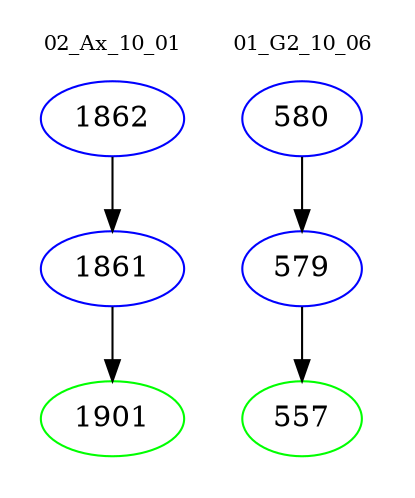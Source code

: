 digraph{
subgraph cluster_0 {
color = white
label = "02_Ax_10_01";
fontsize=10;
T0_1862 [label="1862", color="blue"]
T0_1862 -> T0_1861 [color="black"]
T0_1861 [label="1861", color="blue"]
T0_1861 -> T0_1901 [color="black"]
T0_1901 [label="1901", color="green"]
}
subgraph cluster_1 {
color = white
label = "01_G2_10_06";
fontsize=10;
T1_580 [label="580", color="blue"]
T1_580 -> T1_579 [color="black"]
T1_579 [label="579", color="blue"]
T1_579 -> T1_557 [color="black"]
T1_557 [label="557", color="green"]
}
}
